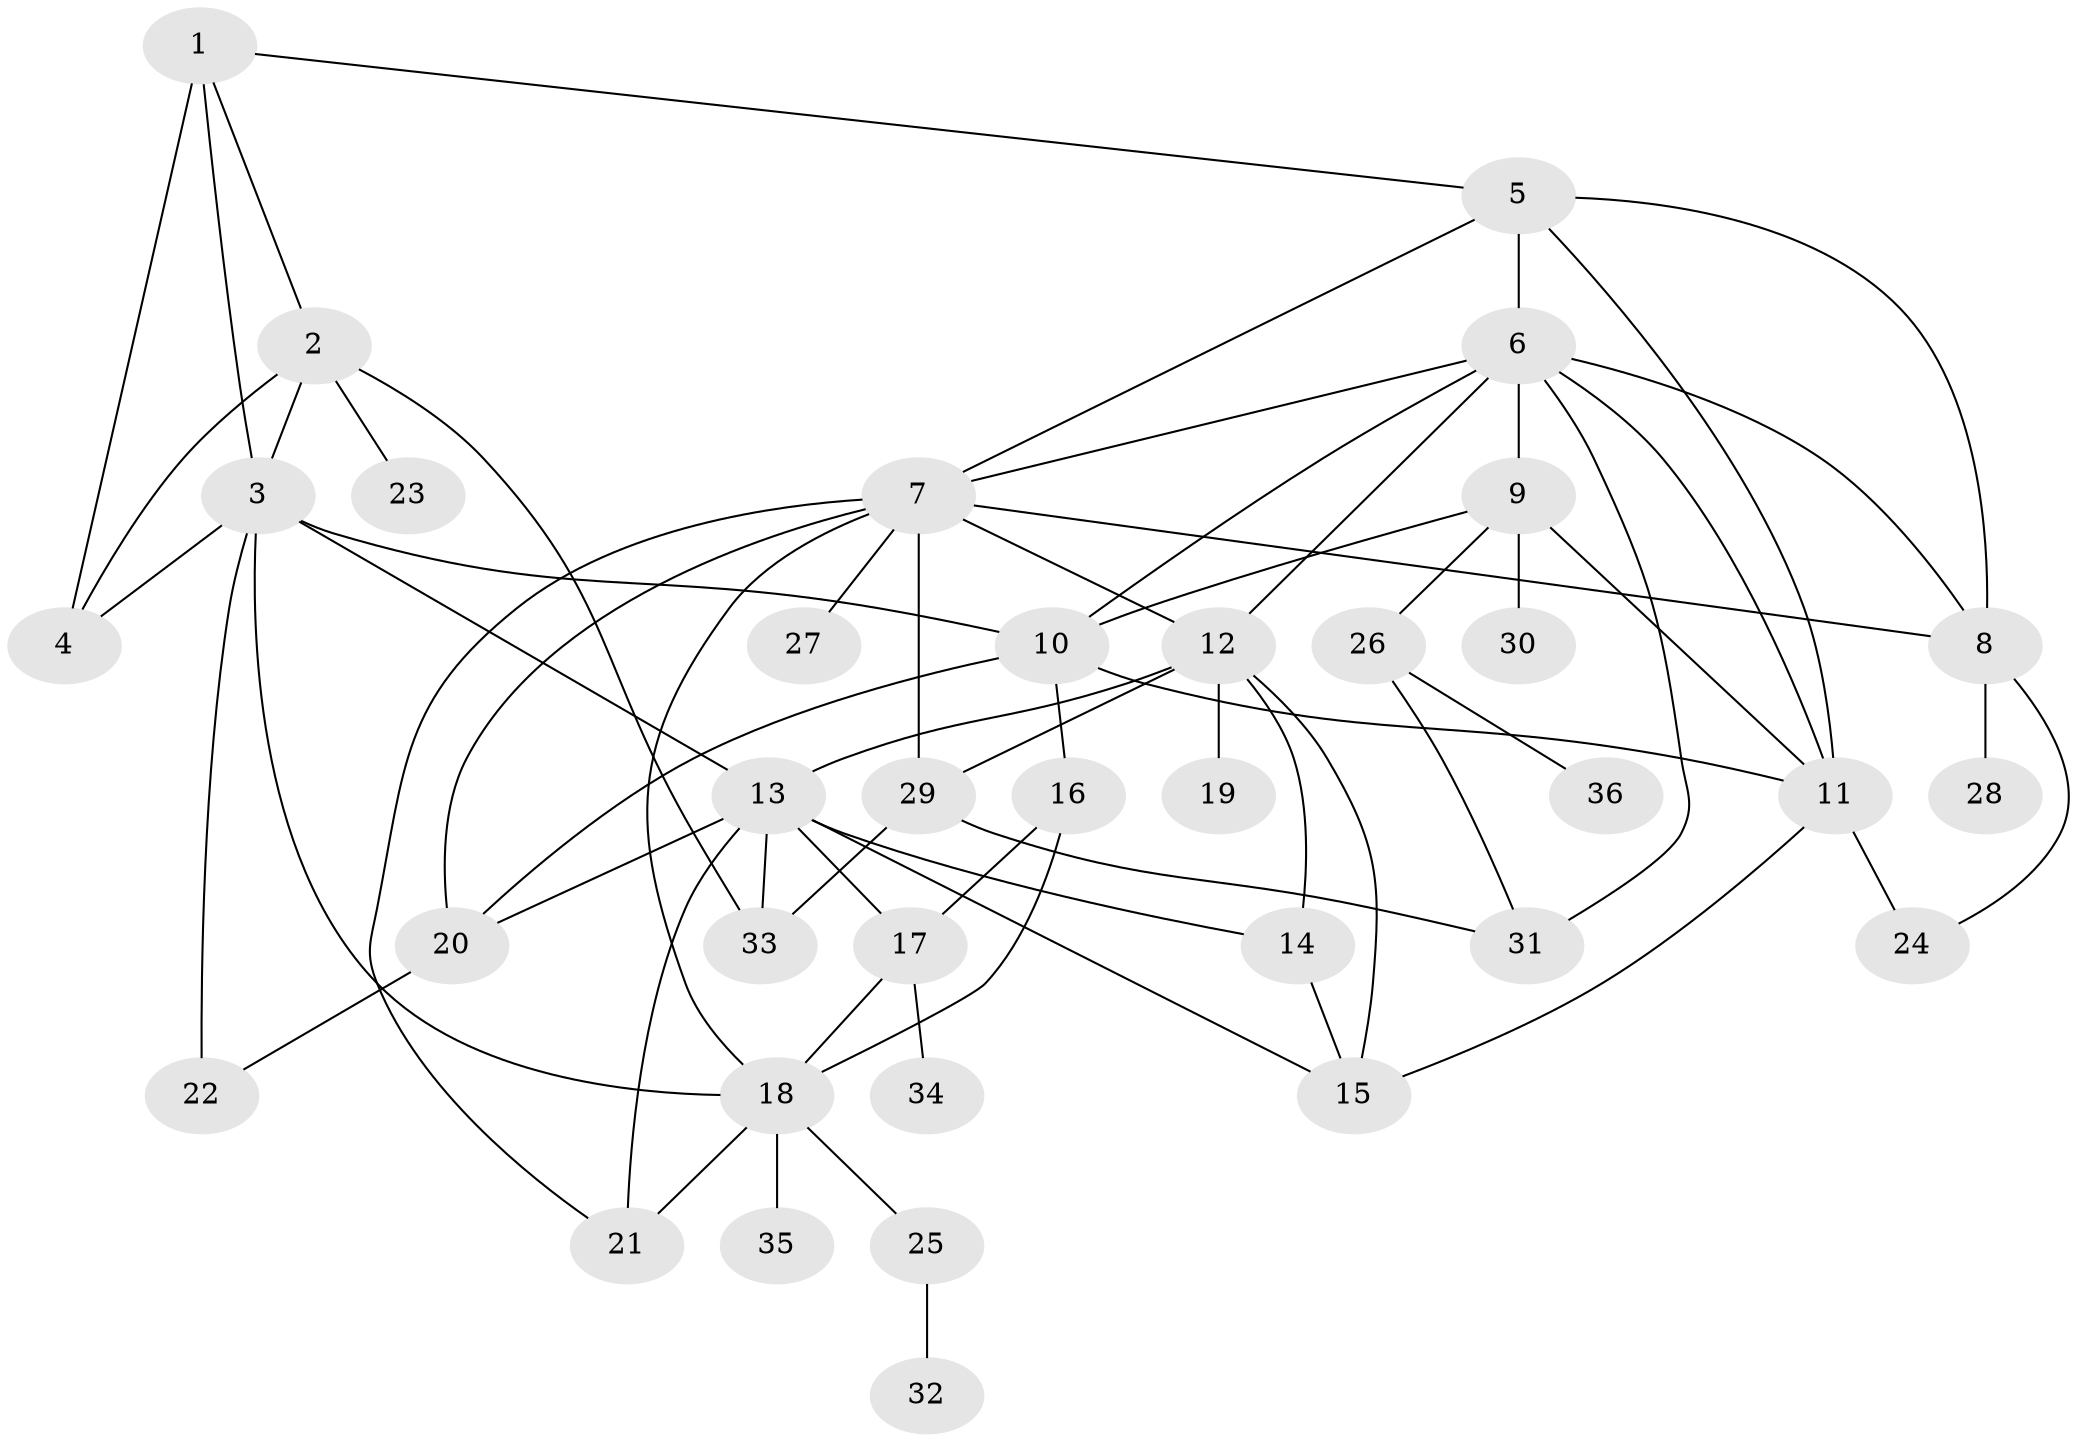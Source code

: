 // original degree distribution, {4: 0.06666666666666667, 6: 0.044444444444444446, 10: 0.022222222222222223, 5: 0.03333333333333333, 7: 0.022222222222222223, 3: 0.1, 13: 0.011111111111111112, 8: 0.022222222222222223, 9: 0.011111111111111112, 12: 0.011111111111111112, 1: 0.5111111111111111, 2: 0.14444444444444443}
// Generated by graph-tools (version 1.1) at 2025/52/03/04/25 22:52:30]
// undirected, 36 vertices, 67 edges
graph export_dot {
  node [color=gray90,style=filled];
  1;
  2;
  3;
  4;
  5;
  6;
  7;
  8;
  9;
  10;
  11;
  12;
  13;
  14;
  15;
  16;
  17;
  18;
  19;
  20;
  21;
  22;
  23;
  24;
  25;
  26;
  27;
  28;
  29;
  30;
  31;
  32;
  33;
  34;
  35;
  36;
  1 -- 2 [weight=1.0];
  1 -- 3 [weight=1.0];
  1 -- 4 [weight=2.0];
  1 -- 5 [weight=1.0];
  2 -- 3 [weight=1.0];
  2 -- 4 [weight=1.0];
  2 -- 23 [weight=1.0];
  2 -- 33 [weight=1.0];
  3 -- 4 [weight=1.0];
  3 -- 10 [weight=3.0];
  3 -- 13 [weight=1.0];
  3 -- 18 [weight=1.0];
  3 -- 22 [weight=1.0];
  5 -- 6 [weight=3.0];
  5 -- 7 [weight=1.0];
  5 -- 8 [weight=1.0];
  5 -- 11 [weight=1.0];
  6 -- 7 [weight=1.0];
  6 -- 8 [weight=1.0];
  6 -- 9 [weight=1.0];
  6 -- 10 [weight=1.0];
  6 -- 11 [weight=1.0];
  6 -- 12 [weight=1.0];
  6 -- 31 [weight=1.0];
  7 -- 8 [weight=1.0];
  7 -- 12 [weight=1.0];
  7 -- 18 [weight=1.0];
  7 -- 20 [weight=1.0];
  7 -- 21 [weight=1.0];
  7 -- 27 [weight=1.0];
  7 -- 29 [weight=4.0];
  8 -- 24 [weight=1.0];
  8 -- 28 [weight=3.0];
  9 -- 10 [weight=1.0];
  9 -- 11 [weight=1.0];
  9 -- 26 [weight=1.0];
  9 -- 30 [weight=4.0];
  10 -- 11 [weight=1.0];
  10 -- 16 [weight=1.0];
  10 -- 20 [weight=1.0];
  11 -- 15 [weight=1.0];
  11 -- 24 [weight=1.0];
  12 -- 13 [weight=1.0];
  12 -- 14 [weight=1.0];
  12 -- 15 [weight=1.0];
  12 -- 19 [weight=1.0];
  12 -- 29 [weight=1.0];
  13 -- 14 [weight=1.0];
  13 -- 15 [weight=1.0];
  13 -- 17 [weight=1.0];
  13 -- 20 [weight=4.0];
  13 -- 21 [weight=1.0];
  13 -- 33 [weight=1.0];
  14 -- 15 [weight=1.0];
  16 -- 17 [weight=2.0];
  16 -- 18 [weight=1.0];
  17 -- 18 [weight=2.0];
  17 -- 34 [weight=1.0];
  18 -- 21 [weight=1.0];
  18 -- 25 [weight=1.0];
  18 -- 35 [weight=1.0];
  20 -- 22 [weight=1.0];
  25 -- 32 [weight=1.0];
  26 -- 31 [weight=1.0];
  26 -- 36 [weight=1.0];
  29 -- 31 [weight=1.0];
  29 -- 33 [weight=1.0];
}
